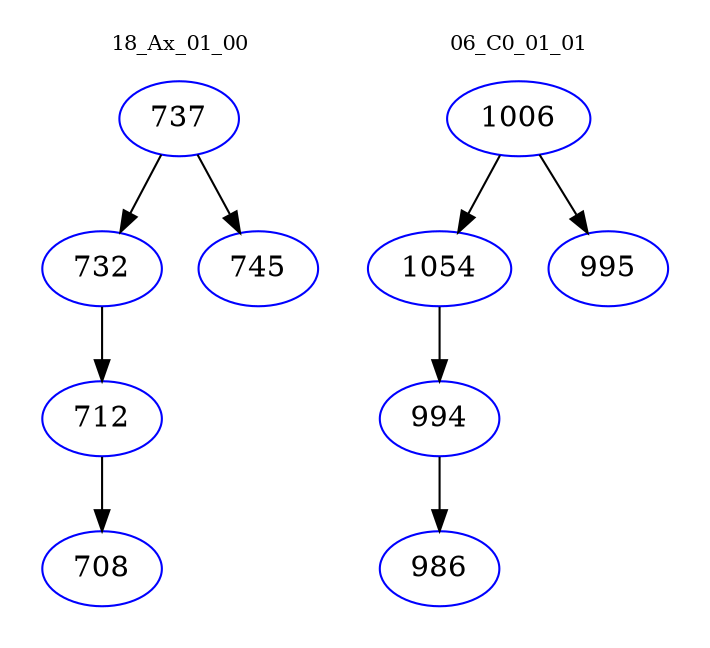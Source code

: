 digraph{
subgraph cluster_0 {
color = white
label = "18_Ax_01_00";
fontsize=10;
T0_737 [label="737", color="blue"]
T0_737 -> T0_732 [color="black"]
T0_732 [label="732", color="blue"]
T0_732 -> T0_712 [color="black"]
T0_712 [label="712", color="blue"]
T0_712 -> T0_708 [color="black"]
T0_708 [label="708", color="blue"]
T0_737 -> T0_745 [color="black"]
T0_745 [label="745", color="blue"]
}
subgraph cluster_1 {
color = white
label = "06_C0_01_01";
fontsize=10;
T1_1006 [label="1006", color="blue"]
T1_1006 -> T1_1054 [color="black"]
T1_1054 [label="1054", color="blue"]
T1_1054 -> T1_994 [color="black"]
T1_994 [label="994", color="blue"]
T1_994 -> T1_986 [color="black"]
T1_986 [label="986", color="blue"]
T1_1006 -> T1_995 [color="black"]
T1_995 [label="995", color="blue"]
}
}

